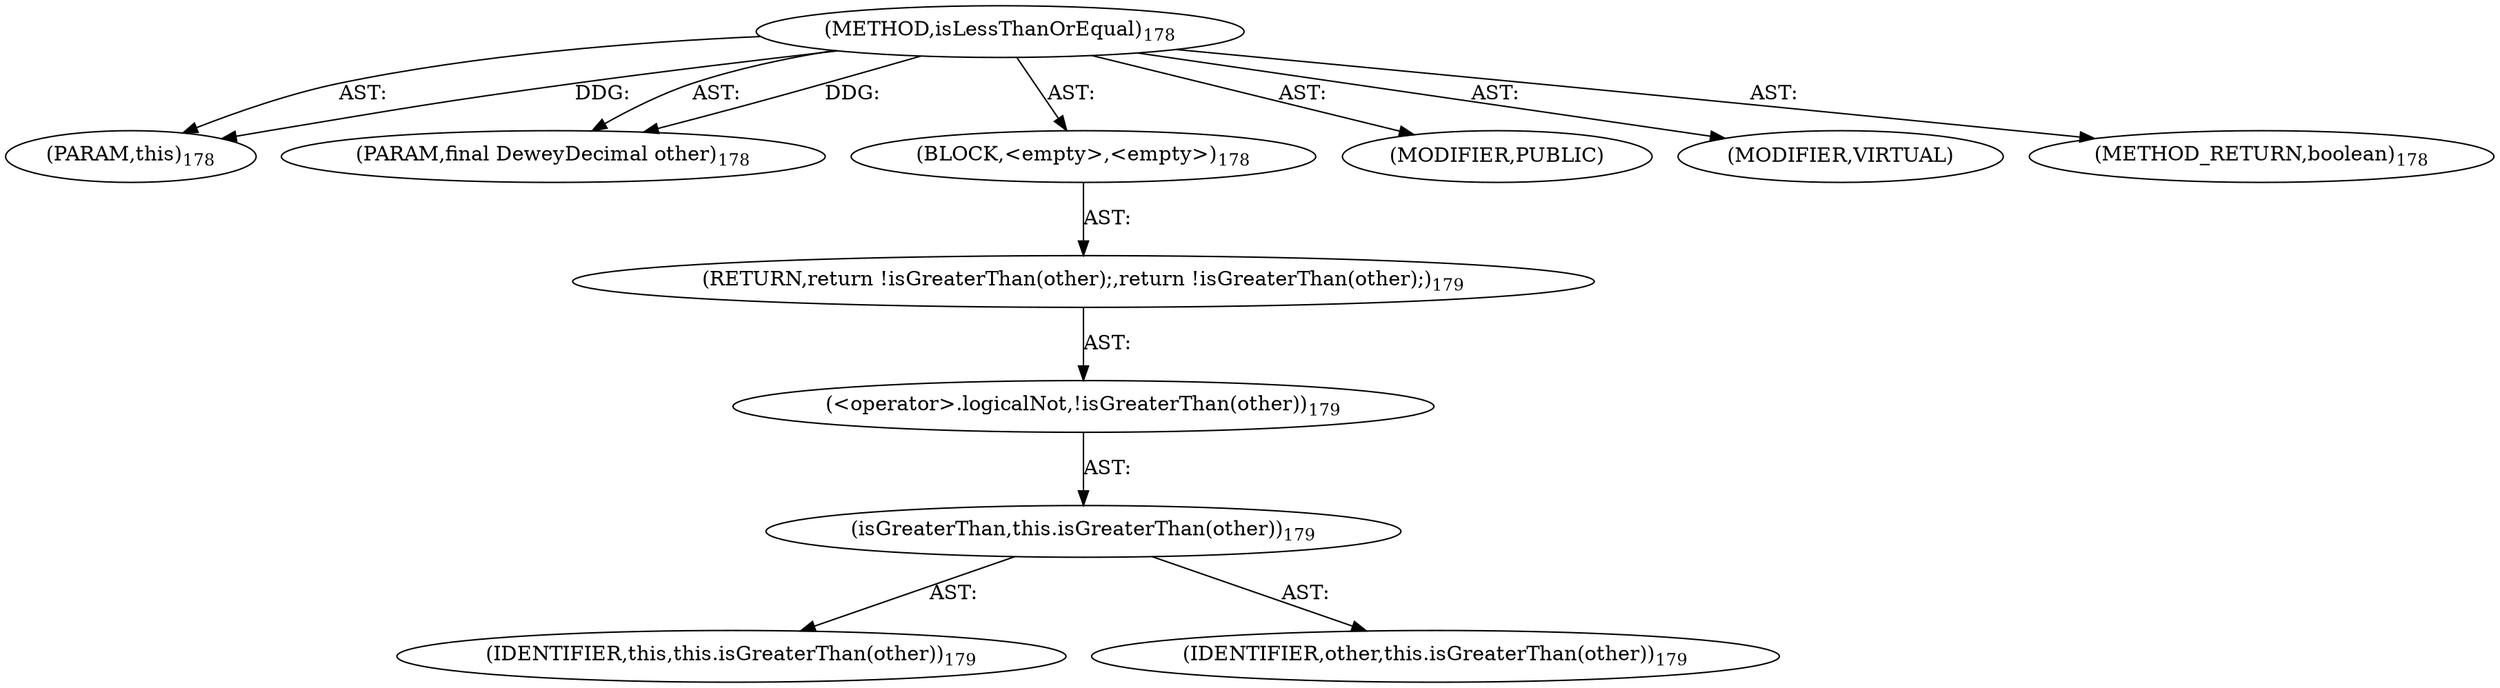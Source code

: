 digraph "isLessThanOrEqual" {  
"111669149702" [label = <(METHOD,isLessThanOrEqual)<SUB>178</SUB>> ]
"115964116993" [label = <(PARAM,this)<SUB>178</SUB>> ]
"115964117004" [label = <(PARAM,final DeweyDecimal other)<SUB>178</SUB>> ]
"25769803791" [label = <(BLOCK,&lt;empty&gt;,&lt;empty&gt;)<SUB>178</SUB>> ]
"146028888069" [label = <(RETURN,return !isGreaterThan(other);,return !isGreaterThan(other);)<SUB>179</SUB>> ]
"30064771148" [label = <(&lt;operator&gt;.logicalNot,!isGreaterThan(other))<SUB>179</SUB>> ]
"30064771149" [label = <(isGreaterThan,this.isGreaterThan(other))<SUB>179</SUB>> ]
"68719476737" [label = <(IDENTIFIER,this,this.isGreaterThan(other))<SUB>179</SUB>> ]
"68719476799" [label = <(IDENTIFIER,other,this.isGreaterThan(other))<SUB>179</SUB>> ]
"133143986189" [label = <(MODIFIER,PUBLIC)> ]
"133143986190" [label = <(MODIFIER,VIRTUAL)> ]
"128849018886" [label = <(METHOD_RETURN,boolean)<SUB>178</SUB>> ]
  "111669149702" -> "115964116993"  [ label = "AST: "] 
  "111669149702" -> "115964117004"  [ label = "AST: "] 
  "111669149702" -> "25769803791"  [ label = "AST: "] 
  "111669149702" -> "133143986189"  [ label = "AST: "] 
  "111669149702" -> "133143986190"  [ label = "AST: "] 
  "111669149702" -> "128849018886"  [ label = "AST: "] 
  "25769803791" -> "146028888069"  [ label = "AST: "] 
  "146028888069" -> "30064771148"  [ label = "AST: "] 
  "30064771148" -> "30064771149"  [ label = "AST: "] 
  "30064771149" -> "68719476737"  [ label = "AST: "] 
  "30064771149" -> "68719476799"  [ label = "AST: "] 
  "111669149702" -> "115964116993"  [ label = "DDG: "] 
  "111669149702" -> "115964117004"  [ label = "DDG: "] 
}
